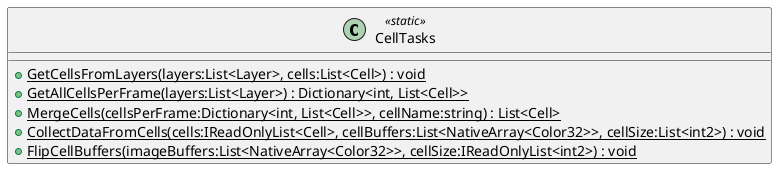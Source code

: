 @startuml
class CellTasks <<static>> {
    + {static} GetCellsFromLayers(layers:List<Layer>, cells:List<Cell>) : void
    + {static} GetAllCellsPerFrame(layers:List<Layer>) : Dictionary<int, List<Cell>>
    + {static} MergeCells(cellsPerFrame:Dictionary<int, List<Cell>>, cellName:string) : List<Cell>
    + {static} CollectDataFromCells(cells:IReadOnlyList<Cell>, cellBuffers:List<NativeArray<Color32>>, cellSize:List<int2>) : void
    + {static} FlipCellBuffers(imageBuffers:List<NativeArray<Color32>>, cellSize:IReadOnlyList<int2>) : void
}
@enduml
